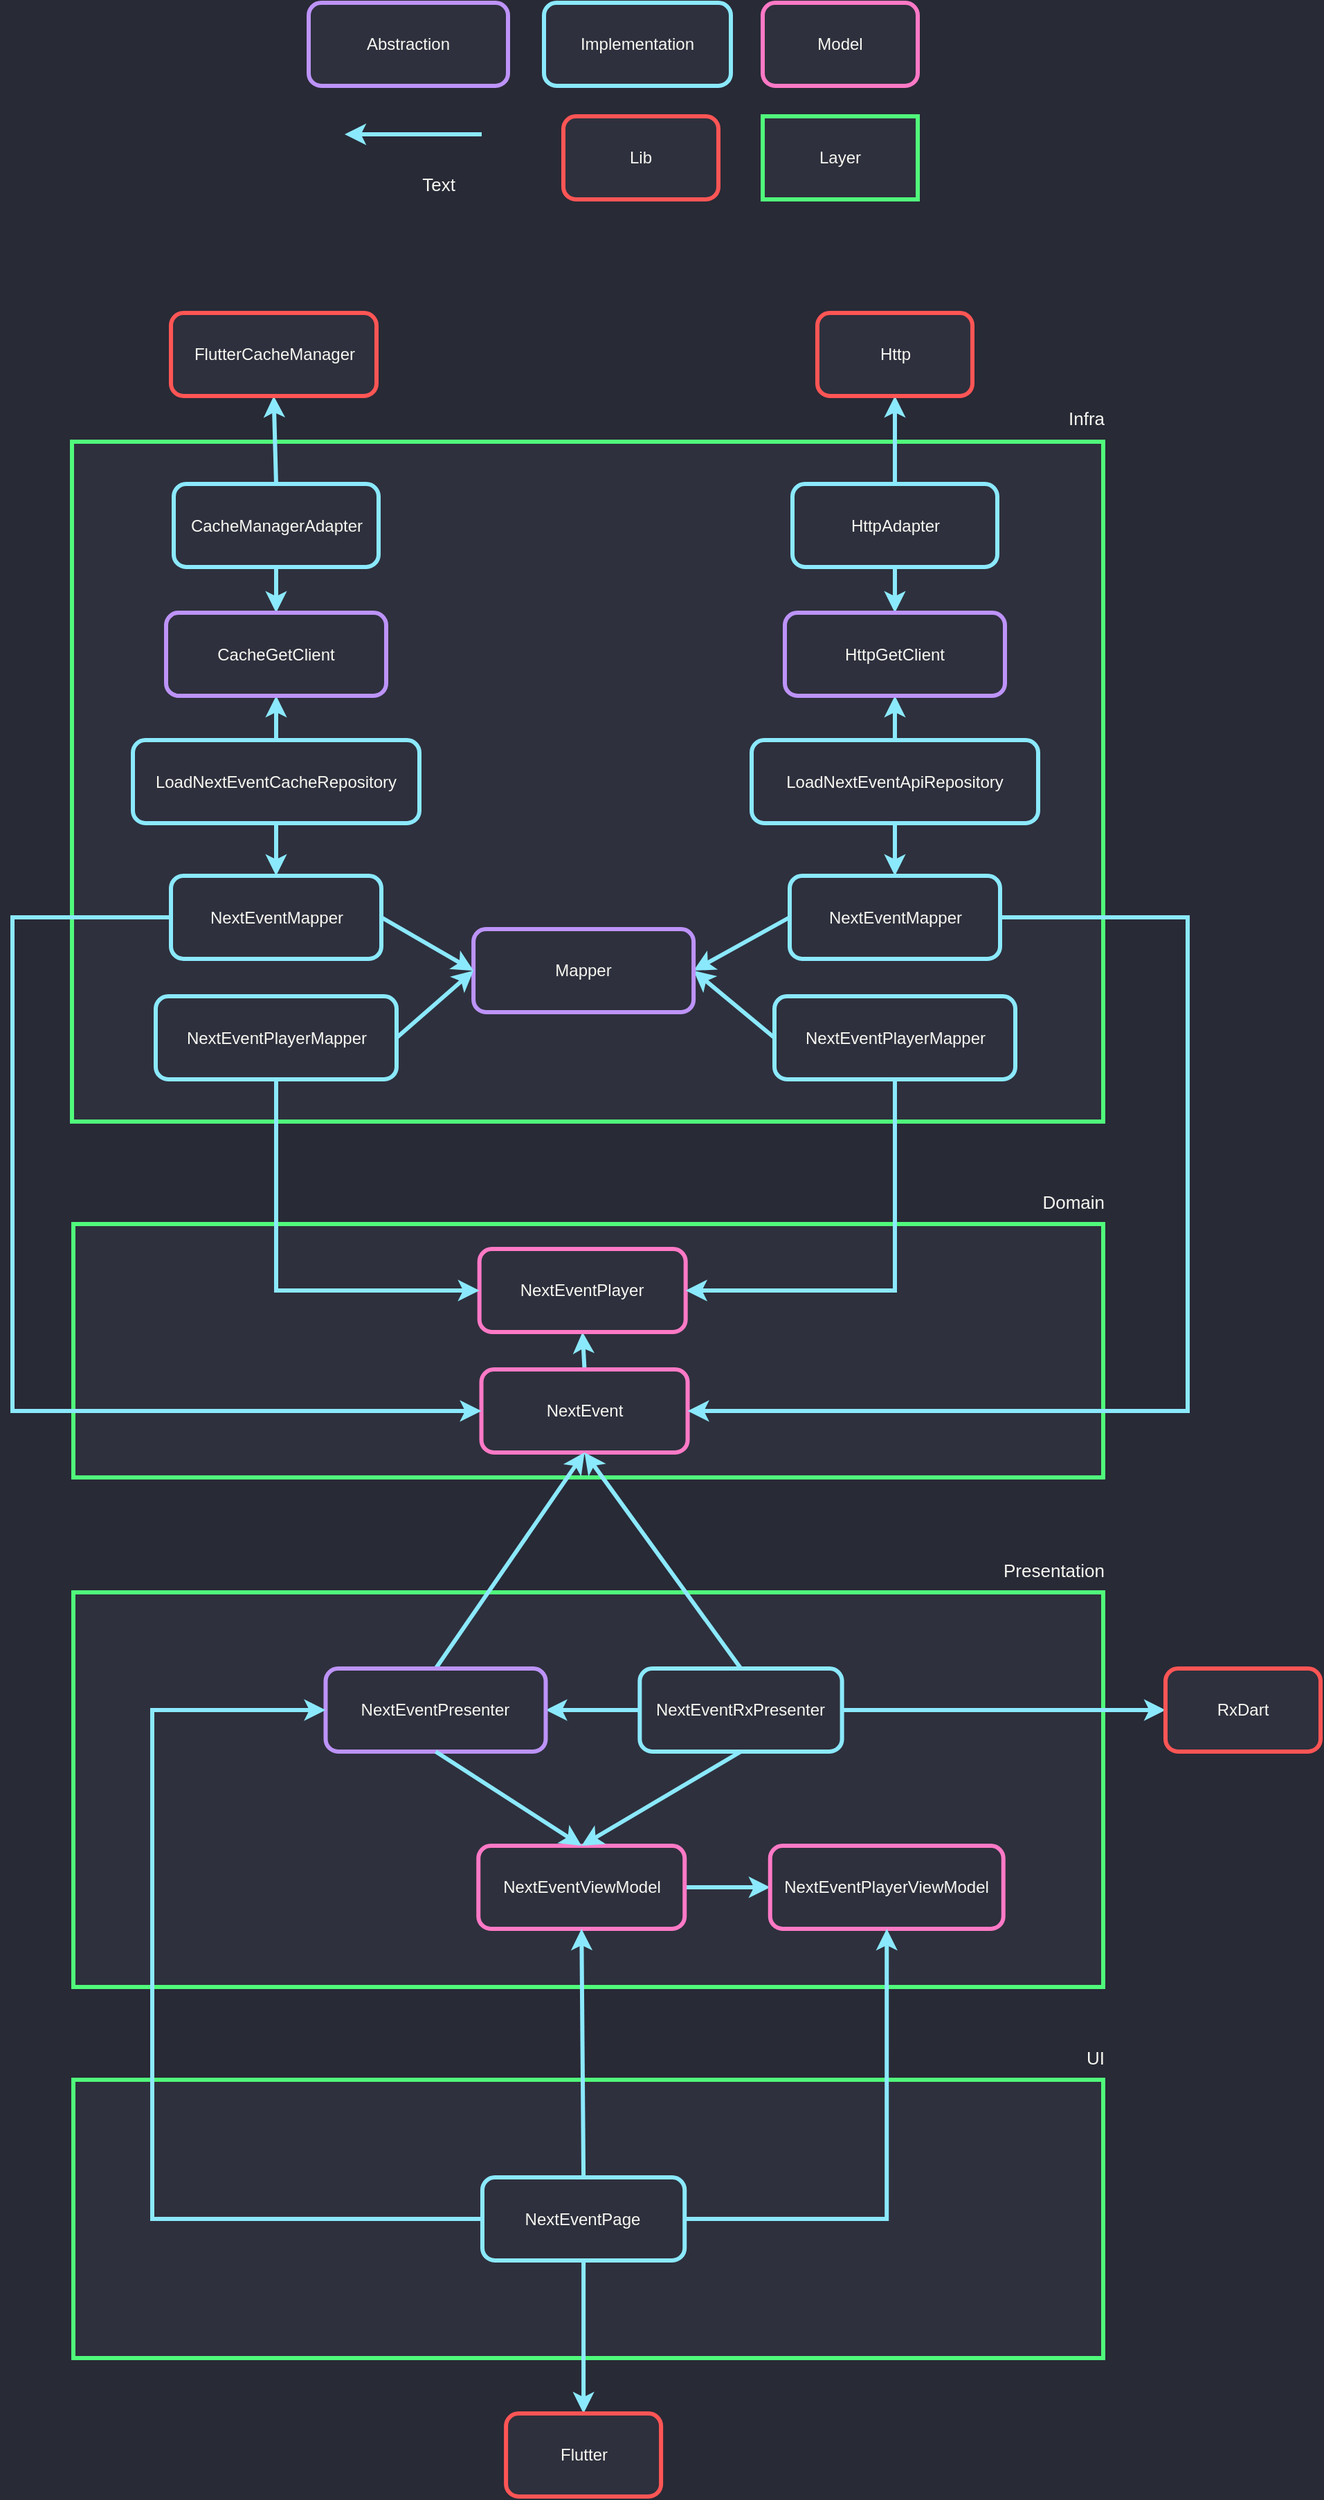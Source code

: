 <mxfile pages="1">
    <diagram id="xk0LYboaFIT9QmwzVqD-" name="Page-1">
        <mxGraphModel dx="1847" dy="981" grid="0" gridSize="10" guides="1" tooltips="1" connect="1" arrows="1" fold="1" page="0" pageScale="1" pageWidth="827" pageHeight="1169" background="#282A36" math="0" shadow="0">
            <root>
                <mxCell id="0"/>
                <mxCell id="1" parent="0"/>
                <mxCell id="131" value="Abstraction" style="rounded=1;whiteSpace=wrap;html=1;strokeColor=#BD93F9;fillColor=#2E303D;strokeWidth=3;fontColor=#F8F8F2;" parent="1" vertex="1">
                    <mxGeometry x="-226" y="-262" width="144" height="60" as="geometry"/>
                </mxCell>
                <mxCell id="141" value="Model" style="rounded=1;whiteSpace=wrap;html=1;strokeColor=#FF79C6;fillColor=#2E303D;strokeWidth=3;fontColor=#F8F8F2;" parent="1" vertex="1">
                    <mxGeometry x="102" y="-262" width="112" height="60" as="geometry"/>
                </mxCell>
                <mxCell id="143" value="Text" style="text;html=1;resizable=0;points=[];autosize=1;align=right;verticalAlign=middle;spacingTop=0;fontColor=#F8F8F2;fontSize=13;spacing=0;" parent="1" vertex="1">
                    <mxGeometry x="-159" y="-142" width="38" height="22" as="geometry"/>
                </mxCell>
                <mxCell id="153" style="edgeStyle=orthogonalEdgeStyle;rounded=0;orthogonalLoop=1;jettySize=auto;html=1;exitX=0;exitY=0.5;exitDx=0;exitDy=0;entryX=1;entryY=0.5;entryDx=0;entryDy=0;fontSize=13;fontColor=#F8F8F2;strokeWidth=2;strokeColor=#BD93F9;" parent="1" edge="1">
                    <mxGeometry relative="1" as="geometry">
                        <mxPoint x="-102" y="213" as="targetPoint"/>
                    </mxGeometry>
                </mxCell>
                <mxCell id="154" style="edgeStyle=orthogonalEdgeStyle;rounded=0;orthogonalLoop=1;jettySize=auto;html=1;exitX=1;exitY=0.5;exitDx=0;exitDy=0;entryX=0;entryY=0.5;entryDx=0;entryDy=0;strokeColor=#BD93F9;strokeWidth=2;fontSize=13;fontColor=#F8F8F2;" parent="1" edge="1">
                    <mxGeometry relative="1" as="geometry">
                        <mxPoint x="94" y="213" as="sourcePoint"/>
                    </mxGeometry>
                </mxCell>
                <mxCell id="202" style="edgeStyle=orthogonalEdgeStyle;rounded=0;orthogonalLoop=1;jettySize=auto;html=1;strokeColor=#8BE9FD;strokeWidth=3;" parent="1" edge="1">
                    <mxGeometry relative="1" as="geometry">
                        <mxPoint x="-101" y="-167" as="sourcePoint"/>
                        <mxPoint x="-200" y="-167" as="targetPoint"/>
                    </mxGeometry>
                </mxCell>
                <mxCell id="203" value="Implementation" style="rounded=1;whiteSpace=wrap;html=1;strokeColor=#8BE9FD;fillColor=#2E303D;strokeWidth=3;fontColor=#F8F8F2;" parent="1" vertex="1">
                    <mxGeometry x="-56" y="-262" width="135" height="60" as="geometry"/>
                </mxCell>
                <mxCell id="205" value="Layer" style="rounded=0;whiteSpace=wrap;html=1;strokeColor=#50FA7B;fillColor=#2E303D;strokeWidth=3;fontColor=#F8F8F2;" parent="1" vertex="1">
                    <mxGeometry x="102" y="-180" width="112" height="60" as="geometry"/>
                </mxCell>
                <mxCell id="206" value="Lib" style="rounded=1;whiteSpace=wrap;html=1;strokeColor=#FF5555;fillColor=#2E303D;strokeWidth=3;fontColor=#F8F8F2;" parent="1" vertex="1">
                    <mxGeometry x="-42" y="-180" width="112" height="60" as="geometry"/>
                </mxCell>
                <mxCell id="207" value="" style="rounded=0;whiteSpace=wrap;html=1;strokeColor=#50FA7B;fillColor=#2E303D;strokeWidth=3;fontColor=#F8F8F2;" parent="1" vertex="1">
                    <mxGeometry x="-396" y="620" width="744" height="183" as="geometry"/>
                </mxCell>
                <mxCell id="208" value="Domain" style="text;html=1;resizable=0;points=[];autosize=1;align=right;verticalAlign=middle;spacingTop=0;fontColor=#F8F8F2;fontSize=13;spacing=0;" parent="1" vertex="1">
                    <mxGeometry x="289" y="593" width="59" height="22" as="geometry"/>
                </mxCell>
                <mxCell id="307" style="edgeStyle=none;html=1;exitX=0.5;exitY=0;exitDx=0;exitDy=0;entryX=0.5;entryY=1;entryDx=0;entryDy=0;rounded=0;strokeColor=#8BE9FD;strokeWidth=3;" edge="1" parent="1" source="209" target="219">
                    <mxGeometry relative="1" as="geometry"/>
                </mxCell>
                <mxCell id="209" value="NextEvent" style="rounded=1;whiteSpace=wrap;html=1;strokeColor=#FF79C6;fillColor=#2E303D;strokeWidth=3;fontColor=#F8F8F2;" parent="1" vertex="1">
                    <mxGeometry x="-101.23" y="725" width="149" height="60" as="geometry"/>
                </mxCell>
                <mxCell id="211" value="" style="rounded=0;whiteSpace=wrap;html=1;strokeColor=#50FA7B;fillColor=#2E303D;strokeWidth=3;fontColor=#F8F8F2;" parent="1" vertex="1">
                    <mxGeometry x="-397" y="55" width="745" height="491" as="geometry"/>
                </mxCell>
                <mxCell id="212" value="Infra" style="text;html=1;resizable=0;points=[];autosize=1;align=right;verticalAlign=middle;spacingTop=0;fontColor=#F8F8F2;fontSize=13;spacing=0;" parent="1" vertex="1">
                    <mxGeometry x="308" y="27" width="40" height="22" as="geometry"/>
                </mxCell>
                <mxCell id="284" style="edgeStyle=none;html=1;exitX=0.5;exitY=1;exitDx=0;exitDy=0;entryX=0.5;entryY=0;entryDx=0;entryDy=0;rounded=0;strokeColor=#8BE9FD;strokeWidth=3;" edge="1" parent="1" source="214" target="222">
                    <mxGeometry relative="1" as="geometry"/>
                </mxCell>
                <mxCell id="285" style="edgeStyle=none;html=1;exitX=0.5;exitY=0;exitDx=0;exitDy=0;rounded=0;strokeColor=#8BE9FD;strokeWidth=3;" edge="1" parent="1" source="214" target="228">
                    <mxGeometry relative="1" as="geometry"/>
                </mxCell>
                <mxCell id="214" value="HttpAdapter" style="rounded=1;whiteSpace=wrap;html=1;strokeColor=#8BE9FD;fillColor=#2E303D;strokeWidth=3;fontColor=#F8F8F2;" parent="1" vertex="1">
                    <mxGeometry x="123.5" y="85.5" width="148" height="60" as="geometry"/>
                </mxCell>
                <mxCell id="219" value="NextEventPlayer" style="rounded=1;whiteSpace=wrap;html=1;strokeColor=#FF79C6;fillColor=#2E303D;strokeWidth=3;fontColor=#F8F8F2;" parent="1" vertex="1">
                    <mxGeometry x="-102.66" y="638" width="149" height="60" as="geometry"/>
                </mxCell>
                <mxCell id="283" style="edgeStyle=none;html=1;exitX=0.5;exitY=0;exitDx=0;exitDy=0;entryX=0.5;entryY=1;entryDx=0;entryDy=0;rounded=0;strokeColor=#8BE9FD;strokeWidth=3;" edge="1" parent="1" source="223" target="222">
                    <mxGeometry relative="1" as="geometry"/>
                </mxCell>
                <mxCell id="223" value="LoadNextEventApiRepository" style="rounded=1;whiteSpace=wrap;html=1;strokeColor=#8BE9FD;fillColor=#2E303D;strokeWidth=3;fontColor=#F8F8F2;" parent="1" vertex="1">
                    <mxGeometry x="94" y="270.5" width="207" height="60" as="geometry"/>
                </mxCell>
                <mxCell id="228" value="Http" style="rounded=1;whiteSpace=wrap;html=1;strokeColor=#FF5555;fillColor=#2E303D;strokeWidth=3;fontColor=#F8F8F2;" parent="1" vertex="1">
                    <mxGeometry x="141.5" y="-38" width="112" height="60" as="geometry"/>
                </mxCell>
                <mxCell id="300" style="edgeStyle=none;html=1;exitX=0;exitY=0.5;exitDx=0;exitDy=0;entryX=1;entryY=0.5;entryDx=0;entryDy=0;rounded=0;strokeColor=#8BE9FD;strokeWidth=3;" edge="1" parent="1" source="230" target="243">
                    <mxGeometry relative="1" as="geometry"/>
                </mxCell>
                <mxCell id="310" style="edgeStyle=orthogonalEdgeStyle;html=1;exitX=1;exitY=0.5;exitDx=0;exitDy=0;entryX=1;entryY=0.5;entryDx=0;entryDy=0;rounded=0;strokeColor=#8BE9FD;strokeWidth=3;" edge="1" parent="1" source="230" target="209">
                    <mxGeometry relative="1" as="geometry">
                        <Array as="points">
                            <mxPoint x="409" y="399"/>
                            <mxPoint x="409" y="755"/>
                        </Array>
                    </mxGeometry>
                </mxCell>
                <mxCell id="230" value="NextEventMapper" style="rounded=1;whiteSpace=wrap;html=1;strokeColor=#8BE9FD;fillColor=#2E303D;strokeWidth=3;fontColor=#F8F8F2;" parent="1" vertex="1">
                    <mxGeometry x="121.5" y="368.5" width="152" height="60" as="geometry"/>
                </mxCell>
                <mxCell id="301" style="edgeStyle=none;html=1;exitX=0;exitY=0.5;exitDx=0;exitDy=0;entryX=1;entryY=0.5;entryDx=0;entryDy=0;rounded=0;strokeColor=#8BE9FD;strokeWidth=3;" edge="1" parent="1" source="231" target="243">
                    <mxGeometry relative="1" as="geometry"/>
                </mxCell>
                <mxCell id="308" style="edgeStyle=orthogonalEdgeStyle;html=1;exitX=0.5;exitY=1;exitDx=0;exitDy=0;entryX=1;entryY=0.5;entryDx=0;entryDy=0;rounded=0;strokeColor=#8BE9FD;strokeWidth=3;" edge="1" parent="1" source="231" target="219">
                    <mxGeometry relative="1" as="geometry"/>
                </mxCell>
                <mxCell id="231" value="NextEventPlayerMapper" style="rounded=1;whiteSpace=wrap;html=1;strokeColor=#8BE9FD;fillColor=#2E303D;strokeWidth=3;fontColor=#F8F8F2;" parent="1" vertex="1">
                    <mxGeometry x="110.5" y="455.5" width="174" height="60" as="geometry"/>
                </mxCell>
                <mxCell id="234" value="" style="rounded=0;whiteSpace=wrap;html=1;strokeColor=#50FA7B;fillColor=#2E303D;strokeWidth=3;fontColor=#F8F8F2;" parent="1" vertex="1">
                    <mxGeometry x="-396" y="886" width="744" height="285" as="geometry"/>
                </mxCell>
                <mxCell id="235" value="Presentation" style="text;html=1;resizable=0;points=[];autosize=1;align=right;verticalAlign=middle;spacingTop=0;fontColor=#F8F8F2;fontSize=13;spacing=0;" parent="1" vertex="1">
                    <mxGeometry x="261" y="859" width="87" height="22" as="geometry"/>
                </mxCell>
                <mxCell id="249" style="edgeStyle=none;html=1;exitX=1;exitY=0.5;exitDx=0;exitDy=0;entryX=0;entryY=0.5;entryDx=0;entryDy=0;rounded=0;strokeColor=#8BE9FD;strokeWidth=3;" parent="1" source="237" target="242" edge="1">
                    <mxGeometry relative="1" as="geometry"/>
                </mxCell>
                <mxCell id="237" value="NextEventViewModel" style="rounded=1;whiteSpace=wrap;html=1;strokeColor=#FF79C6;fillColor=#2E303D;strokeWidth=3;fontColor=#F8F8F2;" parent="1" vertex="1">
                    <mxGeometry x="-103.38" y="1069" width="149" height="60" as="geometry"/>
                </mxCell>
                <mxCell id="255" style="edgeStyle=none;html=1;exitX=0.5;exitY=0;exitDx=0;exitDy=0;entryX=0.5;entryY=1;entryDx=0;entryDy=0;rounded=0;strokeColor=#8BE9FD;strokeWidth=3;" parent="1" source="240" target="209" edge="1">
                    <mxGeometry relative="1" as="geometry"/>
                </mxCell>
                <mxCell id="261" style="edgeStyle=none;html=1;exitX=0;exitY=0.5;exitDx=0;exitDy=0;entryX=1;entryY=0.5;entryDx=0;entryDy=0;rounded=0;strokeColor=#8BE9FD;strokeWidth=3;" parent="1" source="240" target="241" edge="1">
                    <mxGeometry relative="1" as="geometry"/>
                </mxCell>
                <mxCell id="262" style="edgeStyle=none;html=1;exitX=1;exitY=0.5;exitDx=0;exitDy=0;entryX=0;entryY=0.5;entryDx=0;entryDy=0;rounded=0;strokeColor=#8BE9FD;strokeWidth=3;" parent="1" source="240" target="253" edge="1">
                    <mxGeometry relative="1" as="geometry"/>
                </mxCell>
                <mxCell id="240" value="NextEventRxPresenter" style="rounded=1;whiteSpace=wrap;html=1;strokeColor=#8BE9FD;fillColor=#2E303D;strokeWidth=3;fontColor=#F8F8F2;" parent="1" vertex="1">
                    <mxGeometry x="13.18" y="941" width="146.13" height="60" as="geometry"/>
                </mxCell>
                <mxCell id="259" style="edgeStyle=none;html=1;exitX=0.5;exitY=0;exitDx=0;exitDy=0;entryX=0.5;entryY=1;entryDx=0;entryDy=0;rounded=0;strokeColor=#8BE9FD;strokeWidth=3;" parent="1" source="241" target="209" edge="1">
                    <mxGeometry relative="1" as="geometry"/>
                </mxCell>
                <mxCell id="242" value="NextEventPlayerViewModel" style="rounded=1;whiteSpace=wrap;html=1;strokeColor=#FF79C6;fillColor=#2E303D;strokeWidth=3;fontColor=#F8F8F2;" parent="1" vertex="1">
                    <mxGeometry x="107.37" y="1069" width="168.5" height="60" as="geometry"/>
                </mxCell>
                <mxCell id="253" value="RxDart" style="rounded=1;whiteSpace=wrap;html=1;strokeColor=#FF5555;fillColor=#2E303D;strokeWidth=3;fontColor=#F8F8F2;" parent="1" vertex="1">
                    <mxGeometry x="393" y="941" width="112" height="60" as="geometry"/>
                </mxCell>
                <mxCell id="241" value="NextEventPresenter" style="rounded=1;whiteSpace=wrap;html=1;strokeColor=#BD93F9;fillColor=#2E303D;strokeWidth=3;fontColor=#F8F8F2;" parent="1" vertex="1">
                    <mxGeometry x="-213.75" y="941" width="159" height="60" as="geometry"/>
                </mxCell>
                <mxCell id="263" value="" style="rounded=0;whiteSpace=wrap;html=1;strokeColor=#50FA7B;fillColor=#2E303D;strokeWidth=3;fontColor=#F8F8F2;" parent="1" vertex="1">
                    <mxGeometry x="-396" y="1238" width="744" height="201" as="geometry"/>
                </mxCell>
                <mxCell id="264" value="UI" style="text;html=1;resizable=0;points=[];autosize=1;align=right;verticalAlign=middle;spacingTop=0;fontColor=#F8F8F2;fontSize=13;spacing=0;" parent="1" vertex="1">
                    <mxGeometry x="321" y="1211" width="27" height="22" as="geometry"/>
                </mxCell>
                <mxCell id="273" style="edgeStyle=none;html=1;exitX=0.5;exitY=0;exitDx=0;exitDy=0;entryX=0.5;entryY=1;entryDx=0;entryDy=0;rounded=0;strokeColor=#8BE9FD;strokeWidth=3;" parent="1" source="269" target="237" edge="1">
                    <mxGeometry relative="1" as="geometry"/>
                </mxCell>
                <mxCell id="275" style="edgeStyle=orthogonalEdgeStyle;html=1;exitX=1;exitY=0.5;exitDx=0;exitDy=0;entryX=0.5;entryY=1;entryDx=0;entryDy=0;rounded=0;strokeColor=#8BE9FD;strokeWidth=3;" parent="1" source="269" target="242" edge="1">
                    <mxGeometry relative="1" as="geometry"/>
                </mxCell>
                <mxCell id="278" style="edgeStyle=orthogonalEdgeStyle;html=1;exitX=0;exitY=0.5;exitDx=0;exitDy=0;entryX=0;entryY=0.5;entryDx=0;entryDy=0;rounded=0;strokeColor=#8BE9FD;strokeWidth=3;" parent="1" source="269" target="241" edge="1">
                    <mxGeometry relative="1" as="geometry">
                        <Array as="points">
                            <mxPoint x="-339" y="1339"/>
                            <mxPoint x="-339" y="971"/>
                        </Array>
                    </mxGeometry>
                </mxCell>
                <mxCell id="280" style="edgeStyle=orthogonalEdgeStyle;html=1;exitX=0.5;exitY=1;exitDx=0;exitDy=0;entryX=0.5;entryY=0;entryDx=0;entryDy=0;rounded=0;strokeColor=#8BE9FD;strokeWidth=3;" parent="1" source="269" target="279" edge="1">
                    <mxGeometry relative="1" as="geometry"/>
                </mxCell>
                <mxCell id="269" value="NextEventPage" style="rounded=1;whiteSpace=wrap;html=1;strokeColor=#8BE9FD;fillColor=#2E303D;strokeWidth=3;fontColor=#F8F8F2;" parent="1" vertex="1">
                    <mxGeometry x="-100.51" y="1308.5" width="146.13" height="60" as="geometry"/>
                </mxCell>
                <mxCell id="279" value="Flutter" style="rounded=1;whiteSpace=wrap;html=1;strokeColor=#FF5555;fillColor=#2E303D;strokeWidth=3;fontColor=#F8F8F2;" parent="1" vertex="1">
                    <mxGeometry x="-83.44" y="1479" width="112" height="60" as="geometry"/>
                </mxCell>
                <mxCell id="222" value="HttpGetClient" style="rounded=1;whiteSpace=wrap;html=1;strokeColor=#BD93F9;fillColor=#2E303D;strokeWidth=3;fontColor=#F8F8F2;" parent="1" vertex="1">
                    <mxGeometry x="118" y="178.5" width="159" height="60" as="geometry"/>
                </mxCell>
                <mxCell id="286" style="edgeStyle=none;html=1;exitX=0.5;exitY=1;exitDx=0;exitDy=0;rounded=0;strokeColor=#8BE9FD;strokeWidth=3;entryX=0.5;entryY=0;entryDx=0;entryDy=0;" edge="1" parent="1" source="223" target="230">
                    <mxGeometry relative="1" as="geometry">
                        <mxPoint x="86" y="440" as="targetPoint"/>
                    </mxGeometry>
                </mxCell>
                <mxCell id="251" style="edgeStyle=none;html=1;exitX=0.5;exitY=1;exitDx=0;exitDy=0;entryX=0.5;entryY=0;entryDx=0;entryDy=0;rounded=0;strokeColor=#8BE9FD;strokeWidth=3;" parent="1" source="241" target="237" edge="1">
                    <mxGeometry relative="1" as="geometry"/>
                </mxCell>
                <mxCell id="250" style="edgeStyle=none;html=1;exitX=0.5;exitY=1;exitDx=0;exitDy=0;entryX=0.5;entryY=0;entryDx=0;entryDy=0;rounded=0;strokeColor=#8BE9FD;strokeWidth=3;" parent="1" source="240" target="237" edge="1">
                    <mxGeometry relative="1" as="geometry"/>
                </mxCell>
                <mxCell id="243" value="Mapper" style="rounded=1;whiteSpace=wrap;html=1;strokeColor=#BD93F9;fillColor=#2E303D;strokeWidth=3;fontColor=#F8F8F2;" parent="1" vertex="1">
                    <mxGeometry x="-106.94" y="407" width="159" height="60" as="geometry"/>
                </mxCell>
                <mxCell id="304" style="edgeStyle=none;html=1;exitX=0.5;exitY=1;exitDx=0;exitDy=0;entryX=0.5;entryY=0;entryDx=0;entryDy=0;rounded=0;strokeColor=#8BE9FD;strokeWidth=3;" edge="1" parent="1" source="292" target="296">
                    <mxGeometry relative="1" as="geometry"/>
                </mxCell>
                <mxCell id="306" style="edgeStyle=none;html=1;exitX=0.5;exitY=0;exitDx=0;exitDy=0;entryX=0.5;entryY=1;entryDx=0;entryDy=0;rounded=0;strokeColor=#8BE9FD;strokeWidth=3;" edge="1" parent="1" source="292" target="305">
                    <mxGeometry relative="1" as="geometry"/>
                </mxCell>
                <mxCell id="292" value="CacheManagerAdapter" style="rounded=1;whiteSpace=wrap;html=1;strokeColor=#8BE9FD;fillColor=#2E303D;strokeWidth=3;fontColor=#F8F8F2;" vertex="1" parent="1">
                    <mxGeometry x="-323.5" y="85.5" width="148" height="60" as="geometry"/>
                </mxCell>
                <mxCell id="302" style="edgeStyle=none;html=1;exitX=0.5;exitY=1;exitDx=0;exitDy=0;entryX=0.5;entryY=0;entryDx=0;entryDy=0;rounded=0;strokeColor=#8BE9FD;strokeWidth=3;" edge="1" parent="1" source="293" target="294">
                    <mxGeometry relative="1" as="geometry"/>
                </mxCell>
                <mxCell id="303" style="edgeStyle=none;html=1;exitX=0.5;exitY=0;exitDx=0;exitDy=0;entryX=0.5;entryY=1;entryDx=0;entryDy=0;rounded=0;strokeColor=#8BE9FD;strokeWidth=3;" edge="1" parent="1" source="293" target="296">
                    <mxGeometry relative="1" as="geometry"/>
                </mxCell>
                <mxCell id="293" value="LoadNextEventCacheRepository" style="rounded=1;whiteSpace=wrap;html=1;strokeColor=#8BE9FD;fillColor=#2E303D;strokeWidth=3;fontColor=#F8F8F2;" vertex="1" parent="1">
                    <mxGeometry x="-353" y="270.5" width="207" height="60" as="geometry"/>
                </mxCell>
                <mxCell id="297" style="edgeStyle=none;html=1;exitX=1;exitY=0.5;exitDx=0;exitDy=0;entryX=0;entryY=0.5;entryDx=0;entryDy=0;rounded=0;strokeColor=#8BE9FD;strokeWidth=3;" edge="1" parent="1" source="294" target="243">
                    <mxGeometry relative="1" as="geometry"/>
                </mxCell>
                <mxCell id="311" style="edgeStyle=orthogonalEdgeStyle;html=1;exitX=0;exitY=0.5;exitDx=0;exitDy=0;entryX=0;entryY=0.5;entryDx=0;entryDy=0;rounded=0;strokeColor=#8BE9FD;strokeWidth=3;" edge="1" parent="1" source="294" target="209">
                    <mxGeometry relative="1" as="geometry">
                        <Array as="points">
                            <mxPoint x="-440" y="399"/>
                            <mxPoint x="-440" y="755"/>
                        </Array>
                    </mxGeometry>
                </mxCell>
                <mxCell id="294" value="NextEventMapper" style="rounded=1;whiteSpace=wrap;html=1;strokeColor=#8BE9FD;fillColor=#2E303D;strokeWidth=3;fontColor=#F8F8F2;" vertex="1" parent="1">
                    <mxGeometry x="-325.5" y="368.5" width="152" height="60" as="geometry"/>
                </mxCell>
                <mxCell id="299" style="edgeStyle=none;html=1;exitX=1;exitY=0.5;exitDx=0;exitDy=0;entryX=0;entryY=0.5;entryDx=0;entryDy=0;rounded=0;strokeColor=#8BE9FD;strokeWidth=3;" edge="1" parent="1" source="295" target="243">
                    <mxGeometry relative="1" as="geometry"/>
                </mxCell>
                <mxCell id="309" style="edgeStyle=orthogonalEdgeStyle;html=1;exitX=0.5;exitY=1;exitDx=0;exitDy=0;entryX=0;entryY=0.5;entryDx=0;entryDy=0;rounded=0;strokeColor=#8BE9FD;strokeWidth=3;" edge="1" parent="1" source="295" target="219">
                    <mxGeometry relative="1" as="geometry"/>
                </mxCell>
                <mxCell id="295" value="NextEventPlayerMapper" style="rounded=1;whiteSpace=wrap;html=1;strokeColor=#8BE9FD;fillColor=#2E303D;strokeWidth=3;fontColor=#F8F8F2;" vertex="1" parent="1">
                    <mxGeometry x="-336.5" y="455.5" width="174" height="60" as="geometry"/>
                </mxCell>
                <mxCell id="296" value="CacheGetClient" style="rounded=1;whiteSpace=wrap;html=1;strokeColor=#BD93F9;fillColor=#2E303D;strokeWidth=3;fontColor=#F8F8F2;" vertex="1" parent="1">
                    <mxGeometry x="-329" y="178.5" width="159" height="60" as="geometry"/>
                </mxCell>
                <mxCell id="305" value="FlutterCacheManager" style="rounded=1;whiteSpace=wrap;html=1;strokeColor=#FF5555;fillColor=#2E303D;strokeWidth=3;fontColor=#F8F8F2;" vertex="1" parent="1">
                    <mxGeometry x="-325.5" y="-38" width="148.5" height="60" as="geometry"/>
                </mxCell>
            </root>
        </mxGraphModel>
    </diagram>
</mxfile>
